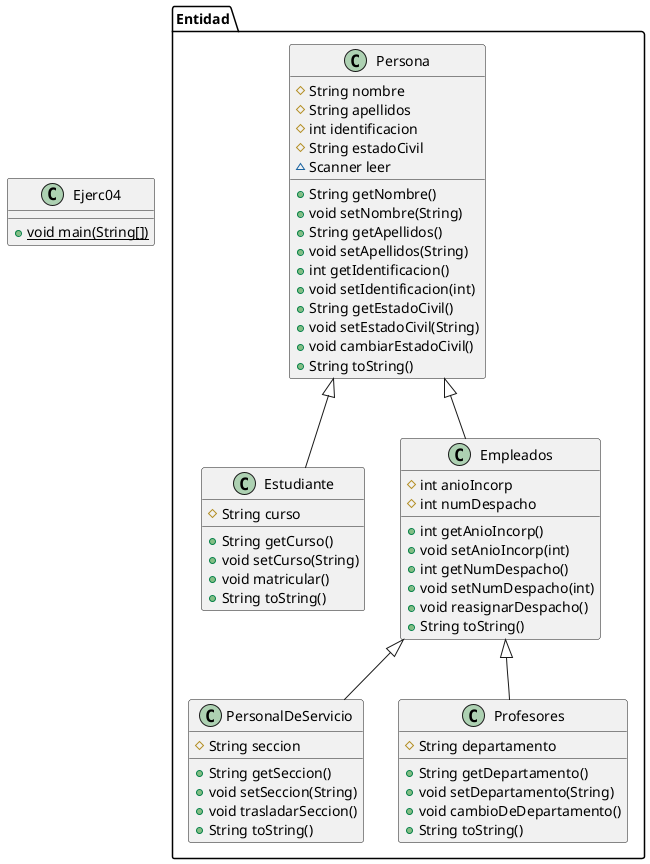 @startuml
class Entidad.Estudiante {
# String curso
+ String getCurso()
+ void setCurso(String)
+ void matricular()
+ String toString()
}
class Entidad.PersonalDeServicio {
# String seccion
+ String getSeccion()
+ void setSeccion(String)
+ void trasladarSeccion()
+ String toString()
}
class Entidad.Persona {
# String nombre
# String apellidos
# int identificacion
# String estadoCivil
~ Scanner leer
+ String getNombre()
+ void setNombre(String)
+ String getApellidos()
+ void setApellidos(String)
+ int getIdentificacion()
+ void setIdentificacion(int)
+ String getEstadoCivil()
+ void setEstadoCivil(String)
+ void cambiarEstadoCivil()
+ String toString()
}
class Entidad.Empleados {
# int anioIncorp
# int numDespacho
+ int getAnioIncorp()
+ void setAnioIncorp(int)
+ int getNumDespacho()
+ void setNumDespacho(int)
+ void reasignarDespacho()
+ String toString()
}
class Entidad.Profesores {
# String departamento
+ String getDepartamento()
+ void setDepartamento(String)
+ void cambioDeDepartamento()
+ String toString()
}
class Ejerc04 {
+ {static} void main(String[])
}


Entidad.Persona <|-- Entidad.Estudiante
Entidad.Empleados <|-- Entidad.PersonalDeServicio
Entidad.Persona <|-- Entidad.Empleados
Entidad.Empleados <|-- Entidad.Profesores
@enduml